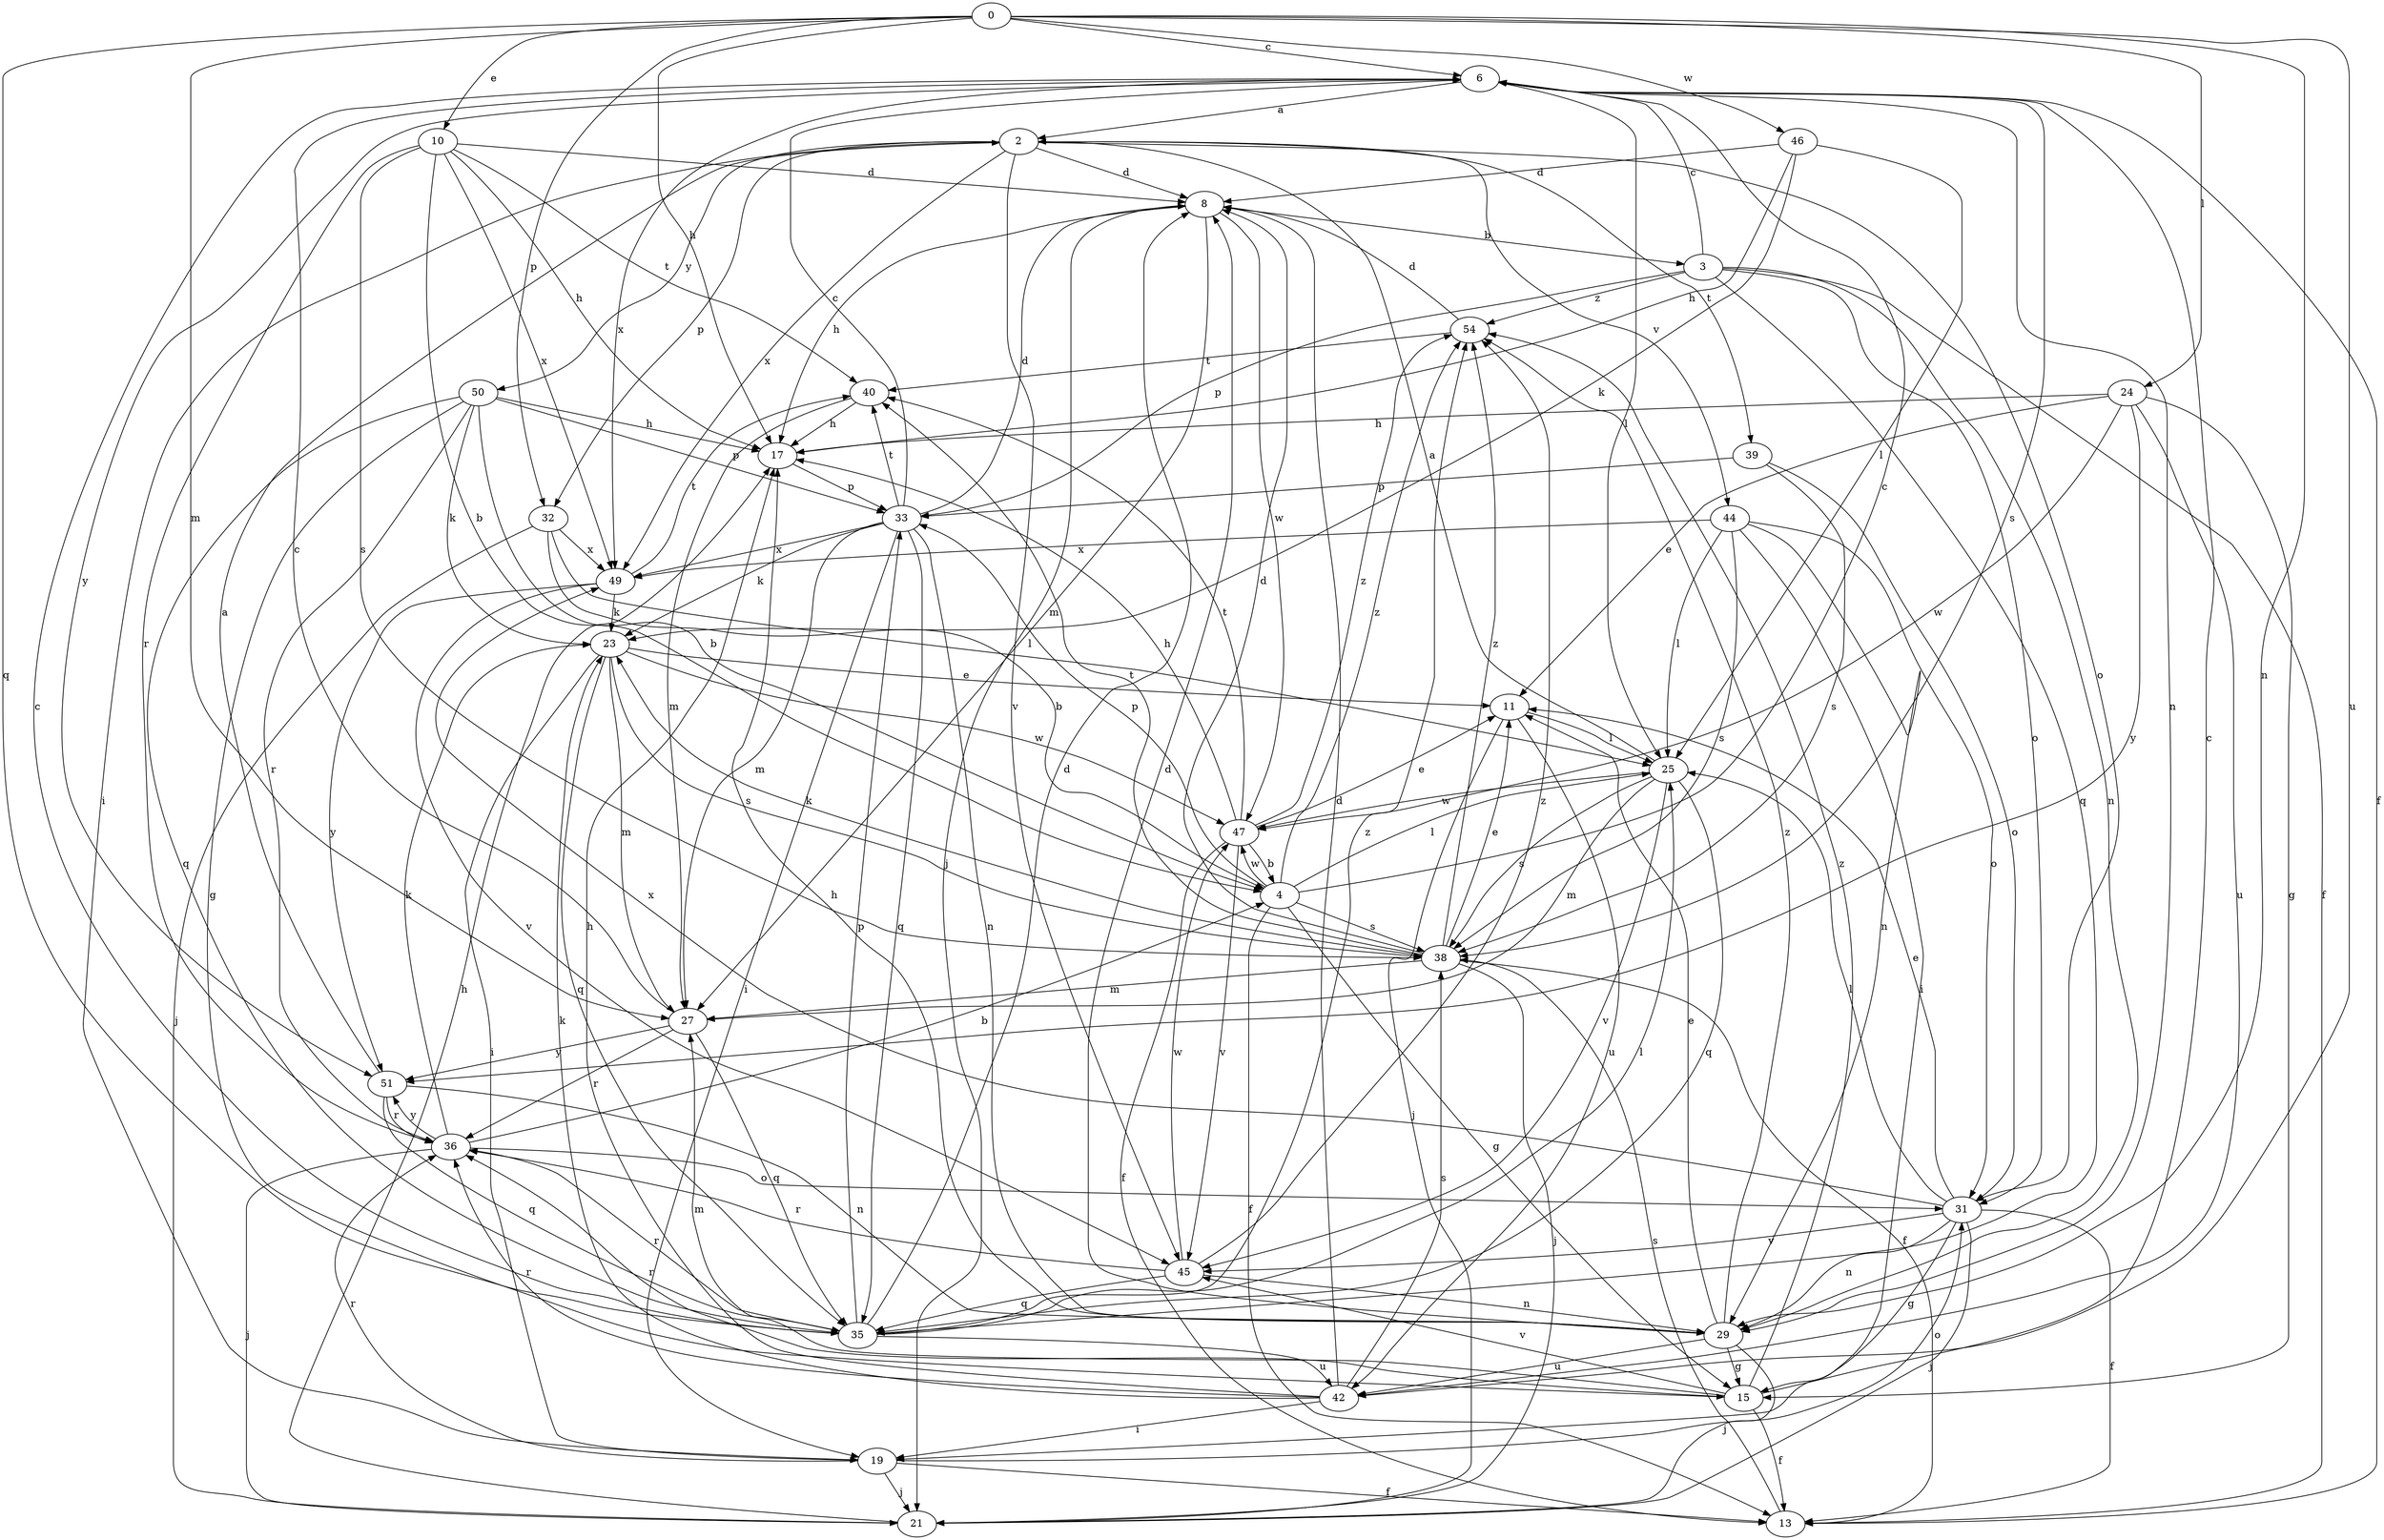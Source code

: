 strict digraph  {
0;
2;
3;
4;
6;
8;
10;
11;
13;
15;
17;
19;
21;
23;
24;
25;
27;
29;
31;
32;
33;
35;
36;
38;
39;
40;
42;
44;
45;
46;
47;
49;
50;
51;
54;
0 -> 6  [label=c];
0 -> 10  [label=e];
0 -> 17  [label=h];
0 -> 24  [label=l];
0 -> 27  [label=m];
0 -> 29  [label=n];
0 -> 32  [label=p];
0 -> 35  [label=q];
0 -> 42  [label=u];
0 -> 46  [label=w];
2 -> 8  [label=d];
2 -> 19  [label=i];
2 -> 31  [label=o];
2 -> 32  [label=p];
2 -> 39  [label=t];
2 -> 44  [label=v];
2 -> 45  [label=v];
2 -> 49  [label=x];
2 -> 50  [label=y];
3 -> 6  [label=c];
3 -> 13  [label=f];
3 -> 29  [label=n];
3 -> 31  [label=o];
3 -> 33  [label=p];
3 -> 35  [label=q];
3 -> 54  [label=z];
4 -> 6  [label=c];
4 -> 13  [label=f];
4 -> 15  [label=g];
4 -> 25  [label=l];
4 -> 33  [label=p];
4 -> 38  [label=s];
4 -> 47  [label=w];
4 -> 54  [label=z];
6 -> 2  [label=a];
6 -> 13  [label=f];
6 -> 25  [label=l];
6 -> 29  [label=n];
6 -> 38  [label=s];
6 -> 49  [label=x];
6 -> 51  [label=y];
8 -> 3  [label=b];
8 -> 17  [label=h];
8 -> 21  [label=j];
8 -> 27  [label=m];
8 -> 47  [label=w];
10 -> 4  [label=b];
10 -> 8  [label=d];
10 -> 17  [label=h];
10 -> 36  [label=r];
10 -> 38  [label=s];
10 -> 40  [label=t];
10 -> 49  [label=x];
11 -> 21  [label=j];
11 -> 25  [label=l];
11 -> 42  [label=u];
13 -> 38  [label=s];
15 -> 6  [label=c];
15 -> 13  [label=f];
15 -> 27  [label=m];
15 -> 36  [label=r];
15 -> 45  [label=v];
15 -> 54  [label=z];
17 -> 33  [label=p];
19 -> 13  [label=f];
19 -> 21  [label=j];
19 -> 31  [label=o];
19 -> 36  [label=r];
21 -> 17  [label=h];
23 -> 11  [label=e];
23 -> 19  [label=i];
23 -> 27  [label=m];
23 -> 35  [label=q];
23 -> 38  [label=s];
23 -> 47  [label=w];
24 -> 11  [label=e];
24 -> 15  [label=g];
24 -> 17  [label=h];
24 -> 42  [label=u];
24 -> 47  [label=w];
24 -> 51  [label=y];
25 -> 2  [label=a];
25 -> 27  [label=m];
25 -> 35  [label=q];
25 -> 38  [label=s];
25 -> 45  [label=v];
25 -> 47  [label=w];
27 -> 6  [label=c];
27 -> 35  [label=q];
27 -> 36  [label=r];
27 -> 51  [label=y];
29 -> 8  [label=d];
29 -> 11  [label=e];
29 -> 15  [label=g];
29 -> 17  [label=h];
29 -> 21  [label=j];
29 -> 42  [label=u];
29 -> 54  [label=z];
31 -> 11  [label=e];
31 -> 13  [label=f];
31 -> 15  [label=g];
31 -> 21  [label=j];
31 -> 25  [label=l];
31 -> 29  [label=n];
31 -> 45  [label=v];
31 -> 49  [label=x];
32 -> 4  [label=b];
32 -> 21  [label=j];
32 -> 25  [label=l];
32 -> 49  [label=x];
33 -> 6  [label=c];
33 -> 8  [label=d];
33 -> 19  [label=i];
33 -> 23  [label=k];
33 -> 27  [label=m];
33 -> 29  [label=n];
33 -> 35  [label=q];
33 -> 40  [label=t];
33 -> 49  [label=x];
35 -> 6  [label=c];
35 -> 8  [label=d];
35 -> 25  [label=l];
35 -> 33  [label=p];
35 -> 36  [label=r];
35 -> 42  [label=u];
35 -> 54  [label=z];
36 -> 4  [label=b];
36 -> 21  [label=j];
36 -> 23  [label=k];
36 -> 31  [label=o];
36 -> 51  [label=y];
38 -> 8  [label=d];
38 -> 11  [label=e];
38 -> 13  [label=f];
38 -> 21  [label=j];
38 -> 23  [label=k];
38 -> 27  [label=m];
38 -> 40  [label=t];
38 -> 54  [label=z];
39 -> 31  [label=o];
39 -> 33  [label=p];
39 -> 38  [label=s];
40 -> 17  [label=h];
40 -> 27  [label=m];
42 -> 8  [label=d];
42 -> 17  [label=h];
42 -> 19  [label=i];
42 -> 23  [label=k];
42 -> 36  [label=r];
42 -> 38  [label=s];
44 -> 19  [label=i];
44 -> 25  [label=l];
44 -> 29  [label=n];
44 -> 31  [label=o];
44 -> 38  [label=s];
44 -> 49  [label=x];
45 -> 29  [label=n];
45 -> 35  [label=q];
45 -> 36  [label=r];
45 -> 47  [label=w];
45 -> 54  [label=z];
46 -> 8  [label=d];
46 -> 17  [label=h];
46 -> 23  [label=k];
46 -> 25  [label=l];
47 -> 4  [label=b];
47 -> 11  [label=e];
47 -> 13  [label=f];
47 -> 17  [label=h];
47 -> 40  [label=t];
47 -> 45  [label=v];
47 -> 54  [label=z];
49 -> 23  [label=k];
49 -> 40  [label=t];
49 -> 45  [label=v];
49 -> 51  [label=y];
50 -> 4  [label=b];
50 -> 15  [label=g];
50 -> 17  [label=h];
50 -> 23  [label=k];
50 -> 33  [label=p];
50 -> 35  [label=q];
50 -> 36  [label=r];
51 -> 2  [label=a];
51 -> 29  [label=n];
51 -> 35  [label=q];
51 -> 36  [label=r];
54 -> 8  [label=d];
54 -> 40  [label=t];
}
